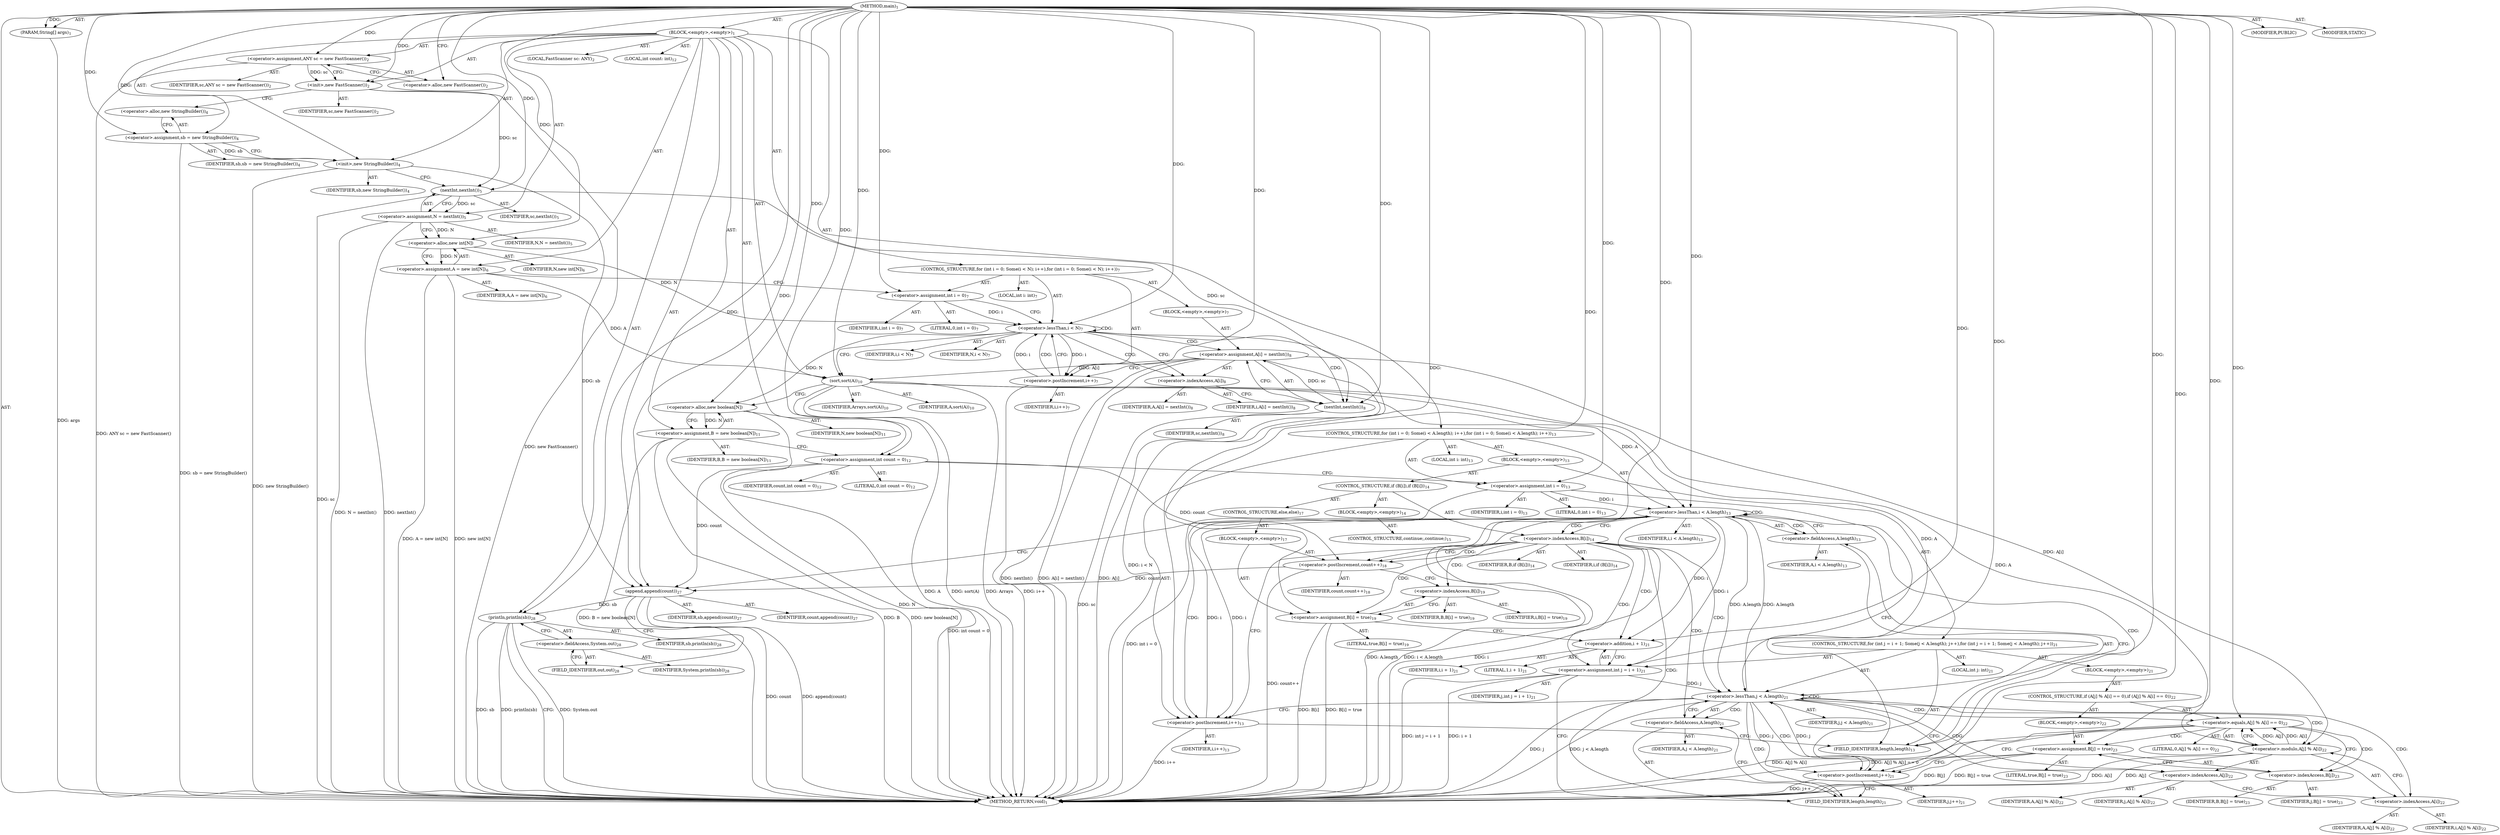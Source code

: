 digraph "main" {  
"19" [label = <(METHOD,main)<SUB>1</SUB>> ]
"20" [label = <(PARAM,String[] args)<SUB>1</SUB>> ]
"21" [label = <(BLOCK,&lt;empty&gt;,&lt;empty&gt;)<SUB>1</SUB>> ]
"4" [label = <(LOCAL,FastScanner sc: ANY)<SUB>2</SUB>> ]
"22" [label = <(&lt;operator&gt;.assignment,ANY sc = new FastScanner())<SUB>2</SUB>> ]
"23" [label = <(IDENTIFIER,sc,ANY sc = new FastScanner())<SUB>2</SUB>> ]
"24" [label = <(&lt;operator&gt;.alloc,new FastScanner())<SUB>2</SUB>> ]
"25" [label = <(&lt;init&gt;,new FastScanner())<SUB>2</SUB>> ]
"3" [label = <(IDENTIFIER,sc,new FastScanner())<SUB>2</SUB>> ]
"26" [label = <(&lt;operator&gt;.assignment,sb = new StringBuilder())<SUB>4</SUB>> ]
"27" [label = <(IDENTIFIER,sb,sb = new StringBuilder())<SUB>4</SUB>> ]
"28" [label = <(&lt;operator&gt;.alloc,new StringBuilder())<SUB>4</SUB>> ]
"29" [label = <(&lt;init&gt;,new StringBuilder())<SUB>4</SUB>> ]
"30" [label = <(IDENTIFIER,sb,new StringBuilder())<SUB>4</SUB>> ]
"31" [label = <(&lt;operator&gt;.assignment,N = nextInt())<SUB>5</SUB>> ]
"32" [label = <(IDENTIFIER,N,N = nextInt())<SUB>5</SUB>> ]
"33" [label = <(nextInt,nextInt())<SUB>5</SUB>> ]
"34" [label = <(IDENTIFIER,sc,nextInt())<SUB>5</SUB>> ]
"35" [label = <(&lt;operator&gt;.assignment,A = new int[N])<SUB>6</SUB>> ]
"36" [label = <(IDENTIFIER,A,A = new int[N])<SUB>6</SUB>> ]
"37" [label = <(&lt;operator&gt;.alloc,new int[N])> ]
"38" [label = <(IDENTIFIER,N,new int[N])<SUB>6</SUB>> ]
"39" [label = <(CONTROL_STRUCTURE,for (int i = 0; Some(i &lt; N); i++),for (int i = 0; Some(i &lt; N); i++))<SUB>7</SUB>> ]
"40" [label = <(LOCAL,int i: int)<SUB>7</SUB>> ]
"41" [label = <(&lt;operator&gt;.assignment,int i = 0)<SUB>7</SUB>> ]
"42" [label = <(IDENTIFIER,i,int i = 0)<SUB>7</SUB>> ]
"43" [label = <(LITERAL,0,int i = 0)<SUB>7</SUB>> ]
"44" [label = <(&lt;operator&gt;.lessThan,i &lt; N)<SUB>7</SUB>> ]
"45" [label = <(IDENTIFIER,i,i &lt; N)<SUB>7</SUB>> ]
"46" [label = <(IDENTIFIER,N,i &lt; N)<SUB>7</SUB>> ]
"47" [label = <(&lt;operator&gt;.postIncrement,i++)<SUB>7</SUB>> ]
"48" [label = <(IDENTIFIER,i,i++)<SUB>7</SUB>> ]
"49" [label = <(BLOCK,&lt;empty&gt;,&lt;empty&gt;)<SUB>7</SUB>> ]
"50" [label = <(&lt;operator&gt;.assignment,A[i] = nextInt())<SUB>8</SUB>> ]
"51" [label = <(&lt;operator&gt;.indexAccess,A[i])<SUB>8</SUB>> ]
"52" [label = <(IDENTIFIER,A,A[i] = nextInt())<SUB>8</SUB>> ]
"53" [label = <(IDENTIFIER,i,A[i] = nextInt())<SUB>8</SUB>> ]
"54" [label = <(nextInt,nextInt())<SUB>8</SUB>> ]
"55" [label = <(IDENTIFIER,sc,nextInt())<SUB>8</SUB>> ]
"56" [label = <(sort,sort(A))<SUB>10</SUB>> ]
"57" [label = <(IDENTIFIER,Arrays,sort(A))<SUB>10</SUB>> ]
"58" [label = <(IDENTIFIER,A,sort(A))<SUB>10</SUB>> ]
"59" [label = <(&lt;operator&gt;.assignment,B = new boolean[N])<SUB>11</SUB>> ]
"60" [label = <(IDENTIFIER,B,B = new boolean[N])<SUB>11</SUB>> ]
"61" [label = <(&lt;operator&gt;.alloc,new boolean[N])> ]
"62" [label = <(IDENTIFIER,N,new boolean[N])<SUB>11</SUB>> ]
"63" [label = <(LOCAL,int count: int)<SUB>12</SUB>> ]
"64" [label = <(&lt;operator&gt;.assignment,int count = 0)<SUB>12</SUB>> ]
"65" [label = <(IDENTIFIER,count,int count = 0)<SUB>12</SUB>> ]
"66" [label = <(LITERAL,0,int count = 0)<SUB>12</SUB>> ]
"67" [label = <(CONTROL_STRUCTURE,for (int i = 0; Some(i &lt; A.length); i++),for (int i = 0; Some(i &lt; A.length); i++))<SUB>13</SUB>> ]
"68" [label = <(LOCAL,int i: int)<SUB>13</SUB>> ]
"69" [label = <(&lt;operator&gt;.assignment,int i = 0)<SUB>13</SUB>> ]
"70" [label = <(IDENTIFIER,i,int i = 0)<SUB>13</SUB>> ]
"71" [label = <(LITERAL,0,int i = 0)<SUB>13</SUB>> ]
"72" [label = <(&lt;operator&gt;.lessThan,i &lt; A.length)<SUB>13</SUB>> ]
"73" [label = <(IDENTIFIER,i,i &lt; A.length)<SUB>13</SUB>> ]
"74" [label = <(&lt;operator&gt;.fieldAccess,A.length)<SUB>13</SUB>> ]
"75" [label = <(IDENTIFIER,A,i &lt; A.length)<SUB>13</SUB>> ]
"76" [label = <(FIELD_IDENTIFIER,length,length)<SUB>13</SUB>> ]
"77" [label = <(&lt;operator&gt;.postIncrement,i++)<SUB>13</SUB>> ]
"78" [label = <(IDENTIFIER,i,i++)<SUB>13</SUB>> ]
"79" [label = <(BLOCK,&lt;empty&gt;,&lt;empty&gt;)<SUB>13</SUB>> ]
"80" [label = <(CONTROL_STRUCTURE,if (B[i]),if (B[i]))<SUB>14</SUB>> ]
"81" [label = <(&lt;operator&gt;.indexAccess,B[i])<SUB>14</SUB>> ]
"82" [label = <(IDENTIFIER,B,if (B[i]))<SUB>14</SUB>> ]
"83" [label = <(IDENTIFIER,i,if (B[i]))<SUB>14</SUB>> ]
"84" [label = <(BLOCK,&lt;empty&gt;,&lt;empty&gt;)<SUB>14</SUB>> ]
"85" [label = <(CONTROL_STRUCTURE,continue;,continue;)<SUB>15</SUB>> ]
"86" [label = <(CONTROL_STRUCTURE,else,else)<SUB>17</SUB>> ]
"87" [label = <(BLOCK,&lt;empty&gt;,&lt;empty&gt;)<SUB>17</SUB>> ]
"88" [label = <(&lt;operator&gt;.postIncrement,count++)<SUB>18</SUB>> ]
"89" [label = <(IDENTIFIER,count,count++)<SUB>18</SUB>> ]
"90" [label = <(&lt;operator&gt;.assignment,B[i] = true)<SUB>19</SUB>> ]
"91" [label = <(&lt;operator&gt;.indexAccess,B[i])<SUB>19</SUB>> ]
"92" [label = <(IDENTIFIER,B,B[i] = true)<SUB>19</SUB>> ]
"93" [label = <(IDENTIFIER,i,B[i] = true)<SUB>19</SUB>> ]
"94" [label = <(LITERAL,true,B[i] = true)<SUB>19</SUB>> ]
"95" [label = <(CONTROL_STRUCTURE,for (int j = i + 1; Some(j &lt; A.length); j++),for (int j = i + 1; Some(j &lt; A.length); j++))<SUB>21</SUB>> ]
"96" [label = <(LOCAL,int j: int)<SUB>21</SUB>> ]
"97" [label = <(&lt;operator&gt;.assignment,int j = i + 1)<SUB>21</SUB>> ]
"98" [label = <(IDENTIFIER,j,int j = i + 1)<SUB>21</SUB>> ]
"99" [label = <(&lt;operator&gt;.addition,i + 1)<SUB>21</SUB>> ]
"100" [label = <(IDENTIFIER,i,i + 1)<SUB>21</SUB>> ]
"101" [label = <(LITERAL,1,i + 1)<SUB>21</SUB>> ]
"102" [label = <(&lt;operator&gt;.lessThan,j &lt; A.length)<SUB>21</SUB>> ]
"103" [label = <(IDENTIFIER,j,j &lt; A.length)<SUB>21</SUB>> ]
"104" [label = <(&lt;operator&gt;.fieldAccess,A.length)<SUB>21</SUB>> ]
"105" [label = <(IDENTIFIER,A,j &lt; A.length)<SUB>21</SUB>> ]
"106" [label = <(FIELD_IDENTIFIER,length,length)<SUB>21</SUB>> ]
"107" [label = <(&lt;operator&gt;.postIncrement,j++)<SUB>21</SUB>> ]
"108" [label = <(IDENTIFIER,j,j++)<SUB>21</SUB>> ]
"109" [label = <(BLOCK,&lt;empty&gt;,&lt;empty&gt;)<SUB>21</SUB>> ]
"110" [label = <(CONTROL_STRUCTURE,if (A[j] % A[i] == 0),if (A[j] % A[i] == 0))<SUB>22</SUB>> ]
"111" [label = <(&lt;operator&gt;.equals,A[j] % A[i] == 0)<SUB>22</SUB>> ]
"112" [label = <(&lt;operator&gt;.modulo,A[j] % A[i])<SUB>22</SUB>> ]
"113" [label = <(&lt;operator&gt;.indexAccess,A[j])<SUB>22</SUB>> ]
"114" [label = <(IDENTIFIER,A,A[j] % A[i])<SUB>22</SUB>> ]
"115" [label = <(IDENTIFIER,j,A[j] % A[i])<SUB>22</SUB>> ]
"116" [label = <(&lt;operator&gt;.indexAccess,A[i])<SUB>22</SUB>> ]
"117" [label = <(IDENTIFIER,A,A[j] % A[i])<SUB>22</SUB>> ]
"118" [label = <(IDENTIFIER,i,A[j] % A[i])<SUB>22</SUB>> ]
"119" [label = <(LITERAL,0,A[j] % A[i] == 0)<SUB>22</SUB>> ]
"120" [label = <(BLOCK,&lt;empty&gt;,&lt;empty&gt;)<SUB>22</SUB>> ]
"121" [label = <(&lt;operator&gt;.assignment,B[j] = true)<SUB>23</SUB>> ]
"122" [label = <(&lt;operator&gt;.indexAccess,B[j])<SUB>23</SUB>> ]
"123" [label = <(IDENTIFIER,B,B[j] = true)<SUB>23</SUB>> ]
"124" [label = <(IDENTIFIER,j,B[j] = true)<SUB>23</SUB>> ]
"125" [label = <(LITERAL,true,B[j] = true)<SUB>23</SUB>> ]
"126" [label = <(append,append(count))<SUB>27</SUB>> ]
"127" [label = <(IDENTIFIER,sb,append(count))<SUB>27</SUB>> ]
"128" [label = <(IDENTIFIER,count,append(count))<SUB>27</SUB>> ]
"129" [label = <(println,println(sb))<SUB>28</SUB>> ]
"130" [label = <(&lt;operator&gt;.fieldAccess,System.out)<SUB>28</SUB>> ]
"131" [label = <(IDENTIFIER,System,println(sb))<SUB>28</SUB>> ]
"132" [label = <(FIELD_IDENTIFIER,out,out)<SUB>28</SUB>> ]
"133" [label = <(IDENTIFIER,sb,println(sb))<SUB>28</SUB>> ]
"134" [label = <(MODIFIER,PUBLIC)> ]
"135" [label = <(MODIFIER,STATIC)> ]
"136" [label = <(METHOD_RETURN,void)<SUB>1</SUB>> ]
  "19" -> "20"  [ label = "AST: "] 
  "19" -> "21"  [ label = "AST: "] 
  "19" -> "134"  [ label = "AST: "] 
  "19" -> "135"  [ label = "AST: "] 
  "19" -> "136"  [ label = "AST: "] 
  "21" -> "4"  [ label = "AST: "] 
  "21" -> "22"  [ label = "AST: "] 
  "21" -> "25"  [ label = "AST: "] 
  "21" -> "26"  [ label = "AST: "] 
  "21" -> "29"  [ label = "AST: "] 
  "21" -> "31"  [ label = "AST: "] 
  "21" -> "35"  [ label = "AST: "] 
  "21" -> "39"  [ label = "AST: "] 
  "21" -> "56"  [ label = "AST: "] 
  "21" -> "59"  [ label = "AST: "] 
  "21" -> "63"  [ label = "AST: "] 
  "21" -> "64"  [ label = "AST: "] 
  "21" -> "67"  [ label = "AST: "] 
  "21" -> "126"  [ label = "AST: "] 
  "21" -> "129"  [ label = "AST: "] 
  "22" -> "23"  [ label = "AST: "] 
  "22" -> "24"  [ label = "AST: "] 
  "25" -> "3"  [ label = "AST: "] 
  "26" -> "27"  [ label = "AST: "] 
  "26" -> "28"  [ label = "AST: "] 
  "29" -> "30"  [ label = "AST: "] 
  "31" -> "32"  [ label = "AST: "] 
  "31" -> "33"  [ label = "AST: "] 
  "33" -> "34"  [ label = "AST: "] 
  "35" -> "36"  [ label = "AST: "] 
  "35" -> "37"  [ label = "AST: "] 
  "37" -> "38"  [ label = "AST: "] 
  "39" -> "40"  [ label = "AST: "] 
  "39" -> "41"  [ label = "AST: "] 
  "39" -> "44"  [ label = "AST: "] 
  "39" -> "47"  [ label = "AST: "] 
  "39" -> "49"  [ label = "AST: "] 
  "41" -> "42"  [ label = "AST: "] 
  "41" -> "43"  [ label = "AST: "] 
  "44" -> "45"  [ label = "AST: "] 
  "44" -> "46"  [ label = "AST: "] 
  "47" -> "48"  [ label = "AST: "] 
  "49" -> "50"  [ label = "AST: "] 
  "50" -> "51"  [ label = "AST: "] 
  "50" -> "54"  [ label = "AST: "] 
  "51" -> "52"  [ label = "AST: "] 
  "51" -> "53"  [ label = "AST: "] 
  "54" -> "55"  [ label = "AST: "] 
  "56" -> "57"  [ label = "AST: "] 
  "56" -> "58"  [ label = "AST: "] 
  "59" -> "60"  [ label = "AST: "] 
  "59" -> "61"  [ label = "AST: "] 
  "61" -> "62"  [ label = "AST: "] 
  "64" -> "65"  [ label = "AST: "] 
  "64" -> "66"  [ label = "AST: "] 
  "67" -> "68"  [ label = "AST: "] 
  "67" -> "69"  [ label = "AST: "] 
  "67" -> "72"  [ label = "AST: "] 
  "67" -> "77"  [ label = "AST: "] 
  "67" -> "79"  [ label = "AST: "] 
  "69" -> "70"  [ label = "AST: "] 
  "69" -> "71"  [ label = "AST: "] 
  "72" -> "73"  [ label = "AST: "] 
  "72" -> "74"  [ label = "AST: "] 
  "74" -> "75"  [ label = "AST: "] 
  "74" -> "76"  [ label = "AST: "] 
  "77" -> "78"  [ label = "AST: "] 
  "79" -> "80"  [ label = "AST: "] 
  "79" -> "95"  [ label = "AST: "] 
  "80" -> "81"  [ label = "AST: "] 
  "80" -> "84"  [ label = "AST: "] 
  "80" -> "86"  [ label = "AST: "] 
  "81" -> "82"  [ label = "AST: "] 
  "81" -> "83"  [ label = "AST: "] 
  "84" -> "85"  [ label = "AST: "] 
  "86" -> "87"  [ label = "AST: "] 
  "87" -> "88"  [ label = "AST: "] 
  "87" -> "90"  [ label = "AST: "] 
  "88" -> "89"  [ label = "AST: "] 
  "90" -> "91"  [ label = "AST: "] 
  "90" -> "94"  [ label = "AST: "] 
  "91" -> "92"  [ label = "AST: "] 
  "91" -> "93"  [ label = "AST: "] 
  "95" -> "96"  [ label = "AST: "] 
  "95" -> "97"  [ label = "AST: "] 
  "95" -> "102"  [ label = "AST: "] 
  "95" -> "107"  [ label = "AST: "] 
  "95" -> "109"  [ label = "AST: "] 
  "97" -> "98"  [ label = "AST: "] 
  "97" -> "99"  [ label = "AST: "] 
  "99" -> "100"  [ label = "AST: "] 
  "99" -> "101"  [ label = "AST: "] 
  "102" -> "103"  [ label = "AST: "] 
  "102" -> "104"  [ label = "AST: "] 
  "104" -> "105"  [ label = "AST: "] 
  "104" -> "106"  [ label = "AST: "] 
  "107" -> "108"  [ label = "AST: "] 
  "109" -> "110"  [ label = "AST: "] 
  "110" -> "111"  [ label = "AST: "] 
  "110" -> "120"  [ label = "AST: "] 
  "111" -> "112"  [ label = "AST: "] 
  "111" -> "119"  [ label = "AST: "] 
  "112" -> "113"  [ label = "AST: "] 
  "112" -> "116"  [ label = "AST: "] 
  "113" -> "114"  [ label = "AST: "] 
  "113" -> "115"  [ label = "AST: "] 
  "116" -> "117"  [ label = "AST: "] 
  "116" -> "118"  [ label = "AST: "] 
  "120" -> "121"  [ label = "AST: "] 
  "121" -> "122"  [ label = "AST: "] 
  "121" -> "125"  [ label = "AST: "] 
  "122" -> "123"  [ label = "AST: "] 
  "122" -> "124"  [ label = "AST: "] 
  "126" -> "127"  [ label = "AST: "] 
  "126" -> "128"  [ label = "AST: "] 
  "129" -> "130"  [ label = "AST: "] 
  "129" -> "133"  [ label = "AST: "] 
  "130" -> "131"  [ label = "AST: "] 
  "130" -> "132"  [ label = "AST: "] 
  "22" -> "25"  [ label = "CFG: "] 
  "25" -> "28"  [ label = "CFG: "] 
  "26" -> "29"  [ label = "CFG: "] 
  "29" -> "33"  [ label = "CFG: "] 
  "31" -> "37"  [ label = "CFG: "] 
  "35" -> "41"  [ label = "CFG: "] 
  "56" -> "61"  [ label = "CFG: "] 
  "59" -> "64"  [ label = "CFG: "] 
  "64" -> "69"  [ label = "CFG: "] 
  "126" -> "132"  [ label = "CFG: "] 
  "129" -> "136"  [ label = "CFG: "] 
  "24" -> "22"  [ label = "CFG: "] 
  "28" -> "26"  [ label = "CFG: "] 
  "33" -> "31"  [ label = "CFG: "] 
  "37" -> "35"  [ label = "CFG: "] 
  "41" -> "44"  [ label = "CFG: "] 
  "44" -> "51"  [ label = "CFG: "] 
  "44" -> "56"  [ label = "CFG: "] 
  "47" -> "44"  [ label = "CFG: "] 
  "61" -> "59"  [ label = "CFG: "] 
  "69" -> "76"  [ label = "CFG: "] 
  "72" -> "81"  [ label = "CFG: "] 
  "72" -> "126"  [ label = "CFG: "] 
  "77" -> "76"  [ label = "CFG: "] 
  "130" -> "129"  [ label = "CFG: "] 
  "50" -> "47"  [ label = "CFG: "] 
  "74" -> "72"  [ label = "CFG: "] 
  "132" -> "130"  [ label = "CFG: "] 
  "51" -> "54"  [ label = "CFG: "] 
  "54" -> "50"  [ label = "CFG: "] 
  "76" -> "74"  [ label = "CFG: "] 
  "81" -> "77"  [ label = "CFG: "] 
  "81" -> "88"  [ label = "CFG: "] 
  "97" -> "106"  [ label = "CFG: "] 
  "102" -> "113"  [ label = "CFG: "] 
  "102" -> "77"  [ label = "CFG: "] 
  "107" -> "106"  [ label = "CFG: "] 
  "99" -> "97"  [ label = "CFG: "] 
  "104" -> "102"  [ label = "CFG: "] 
  "88" -> "91"  [ label = "CFG: "] 
  "90" -> "99"  [ label = "CFG: "] 
  "106" -> "104"  [ label = "CFG: "] 
  "111" -> "122"  [ label = "CFG: "] 
  "111" -> "107"  [ label = "CFG: "] 
  "91" -> "90"  [ label = "CFG: "] 
  "112" -> "111"  [ label = "CFG: "] 
  "121" -> "107"  [ label = "CFG: "] 
  "113" -> "116"  [ label = "CFG: "] 
  "116" -> "112"  [ label = "CFG: "] 
  "122" -> "121"  [ label = "CFG: "] 
  "19" -> "24"  [ label = "CFG: "] 
  "20" -> "136"  [ label = "DDG: args"] 
  "22" -> "136"  [ label = "DDG: ANY sc = new FastScanner()"] 
  "25" -> "136"  [ label = "DDG: new FastScanner()"] 
  "26" -> "136"  [ label = "DDG: sb = new StringBuilder()"] 
  "29" -> "136"  [ label = "DDG: new StringBuilder()"] 
  "33" -> "136"  [ label = "DDG: sc"] 
  "31" -> "136"  [ label = "DDG: nextInt()"] 
  "31" -> "136"  [ label = "DDG: N = nextInt()"] 
  "35" -> "136"  [ label = "DDG: new int[N]"] 
  "35" -> "136"  [ label = "DDG: A = new int[N]"] 
  "44" -> "136"  [ label = "DDG: i &lt; N"] 
  "56" -> "136"  [ label = "DDG: A"] 
  "56" -> "136"  [ label = "DDG: sort(A)"] 
  "59" -> "136"  [ label = "DDG: B"] 
  "61" -> "136"  [ label = "DDG: N"] 
  "59" -> "136"  [ label = "DDG: new boolean[N]"] 
  "59" -> "136"  [ label = "DDG: B = new boolean[N]"] 
  "64" -> "136"  [ label = "DDG: int count = 0"] 
  "69" -> "136"  [ label = "DDG: int i = 0"] 
  "72" -> "136"  [ label = "DDG: i"] 
  "72" -> "136"  [ label = "DDG: A.length"] 
  "72" -> "136"  [ label = "DDG: i &lt; A.length"] 
  "126" -> "136"  [ label = "DDG: count"] 
  "126" -> "136"  [ label = "DDG: append(count)"] 
  "129" -> "136"  [ label = "DDG: System.out"] 
  "129" -> "136"  [ label = "DDG: sb"] 
  "129" -> "136"  [ label = "DDG: println(sb)"] 
  "88" -> "136"  [ label = "DDG: count++"] 
  "90" -> "136"  [ label = "DDG: B[i]"] 
  "90" -> "136"  [ label = "DDG: B[i] = true"] 
  "97" -> "136"  [ label = "DDG: i + 1"] 
  "97" -> "136"  [ label = "DDG: int j = i + 1"] 
  "102" -> "136"  [ label = "DDG: j"] 
  "102" -> "136"  [ label = "DDG: j &lt; A.length"] 
  "112" -> "136"  [ label = "DDG: A[j]"] 
  "112" -> "136"  [ label = "DDG: A[i]"] 
  "111" -> "136"  [ label = "DDG: A[j] % A[i]"] 
  "111" -> "136"  [ label = "DDG: A[j] % A[i] == 0"] 
  "121" -> "136"  [ label = "DDG: B[j]"] 
  "121" -> "136"  [ label = "DDG: B[j] = true"] 
  "107" -> "136"  [ label = "DDG: j++"] 
  "77" -> "136"  [ label = "DDG: i++"] 
  "50" -> "136"  [ label = "DDG: A[i]"] 
  "54" -> "136"  [ label = "DDG: sc"] 
  "50" -> "136"  [ label = "DDG: nextInt()"] 
  "50" -> "136"  [ label = "DDG: A[i] = nextInt()"] 
  "47" -> "136"  [ label = "DDG: i++"] 
  "56" -> "136"  [ label = "DDG: Arrays"] 
  "19" -> "20"  [ label = "DDG: "] 
  "19" -> "22"  [ label = "DDG: "] 
  "19" -> "26"  [ label = "DDG: "] 
  "33" -> "31"  [ label = "DDG: sc"] 
  "37" -> "35"  [ label = "DDG: N"] 
  "61" -> "59"  [ label = "DDG: N"] 
  "19" -> "64"  [ label = "DDG: "] 
  "22" -> "25"  [ label = "DDG: sc"] 
  "19" -> "25"  [ label = "DDG: "] 
  "26" -> "29"  [ label = "DDG: sb"] 
  "19" -> "29"  [ label = "DDG: "] 
  "19" -> "41"  [ label = "DDG: "] 
  "19" -> "56"  [ label = "DDG: "] 
  "35" -> "56"  [ label = "DDG: A"] 
  "50" -> "56"  [ label = "DDG: A[i]"] 
  "19" -> "69"  [ label = "DDG: "] 
  "29" -> "126"  [ label = "DDG: sb"] 
  "19" -> "126"  [ label = "DDG: "] 
  "64" -> "126"  [ label = "DDG: count"] 
  "88" -> "126"  [ label = "DDG: count"] 
  "126" -> "129"  [ label = "DDG: sb"] 
  "19" -> "129"  [ label = "DDG: "] 
  "25" -> "33"  [ label = "DDG: sc"] 
  "19" -> "33"  [ label = "DDG: "] 
  "31" -> "37"  [ label = "DDG: N"] 
  "19" -> "37"  [ label = "DDG: "] 
  "41" -> "44"  [ label = "DDG: i"] 
  "47" -> "44"  [ label = "DDG: i"] 
  "19" -> "44"  [ label = "DDG: "] 
  "37" -> "44"  [ label = "DDG: N"] 
  "44" -> "47"  [ label = "DDG: i"] 
  "19" -> "47"  [ label = "DDG: "] 
  "54" -> "50"  [ label = "DDG: sc"] 
  "44" -> "61"  [ label = "DDG: N"] 
  "19" -> "61"  [ label = "DDG: "] 
  "69" -> "72"  [ label = "DDG: i"] 
  "77" -> "72"  [ label = "DDG: i"] 
  "19" -> "72"  [ label = "DDG: "] 
  "56" -> "72"  [ label = "DDG: A"] 
  "102" -> "72"  [ label = "DDG: A.length"] 
  "72" -> "77"  [ label = "DDG: i"] 
  "19" -> "77"  [ label = "DDG: "] 
  "72" -> "97"  [ label = "DDG: i"] 
  "19" -> "97"  [ label = "DDG: "] 
  "33" -> "54"  [ label = "DDG: sc"] 
  "19" -> "54"  [ label = "DDG: "] 
  "97" -> "102"  [ label = "DDG: j"] 
  "107" -> "102"  [ label = "DDG: j"] 
  "19" -> "102"  [ label = "DDG: "] 
  "56" -> "102"  [ label = "DDG: A"] 
  "72" -> "102"  [ label = "DDG: A.length"] 
  "102" -> "107"  [ label = "DDG: j"] 
  "19" -> "107"  [ label = "DDG: "] 
  "19" -> "90"  [ label = "DDG: "] 
  "72" -> "99"  [ label = "DDG: i"] 
  "19" -> "99"  [ label = "DDG: "] 
  "64" -> "88"  [ label = "DDG: count"] 
  "19" -> "88"  [ label = "DDG: "] 
  "112" -> "111"  [ label = "DDG: A[j]"] 
  "112" -> "111"  [ label = "DDG: A[i]"] 
  "19" -> "111"  [ label = "DDG: "] 
  "19" -> "121"  [ label = "DDG: "] 
  "56" -> "112"  [ label = "DDG: A"] 
  "50" -> "112"  [ label = "DDG: A[i]"] 
  "44" -> "47"  [ label = "CDG: "] 
  "44" -> "51"  [ label = "CDG: "] 
  "44" -> "50"  [ label = "CDG: "] 
  "44" -> "44"  [ label = "CDG: "] 
  "44" -> "54"  [ label = "CDG: "] 
  "72" -> "77"  [ label = "CDG: "] 
  "72" -> "81"  [ label = "CDG: "] 
  "72" -> "72"  [ label = "CDG: "] 
  "72" -> "74"  [ label = "CDG: "] 
  "72" -> "76"  [ label = "CDG: "] 
  "81" -> "99"  [ label = "CDG: "] 
  "81" -> "102"  [ label = "CDG: "] 
  "81" -> "104"  [ label = "CDG: "] 
  "81" -> "106"  [ label = "CDG: "] 
  "81" -> "97"  [ label = "CDG: "] 
  "81" -> "91"  [ label = "CDG: "] 
  "81" -> "90"  [ label = "CDG: "] 
  "81" -> "88"  [ label = "CDG: "] 
  "102" -> "107"  [ label = "CDG: "] 
  "102" -> "113"  [ label = "CDG: "] 
  "102" -> "116"  [ label = "CDG: "] 
  "102" -> "102"  [ label = "CDG: "] 
  "102" -> "104"  [ label = "CDG: "] 
  "102" -> "106"  [ label = "CDG: "] 
  "102" -> "112"  [ label = "CDG: "] 
  "102" -> "111"  [ label = "CDG: "] 
  "111" -> "122"  [ label = "CDG: "] 
  "111" -> "121"  [ label = "CDG: "] 
}
